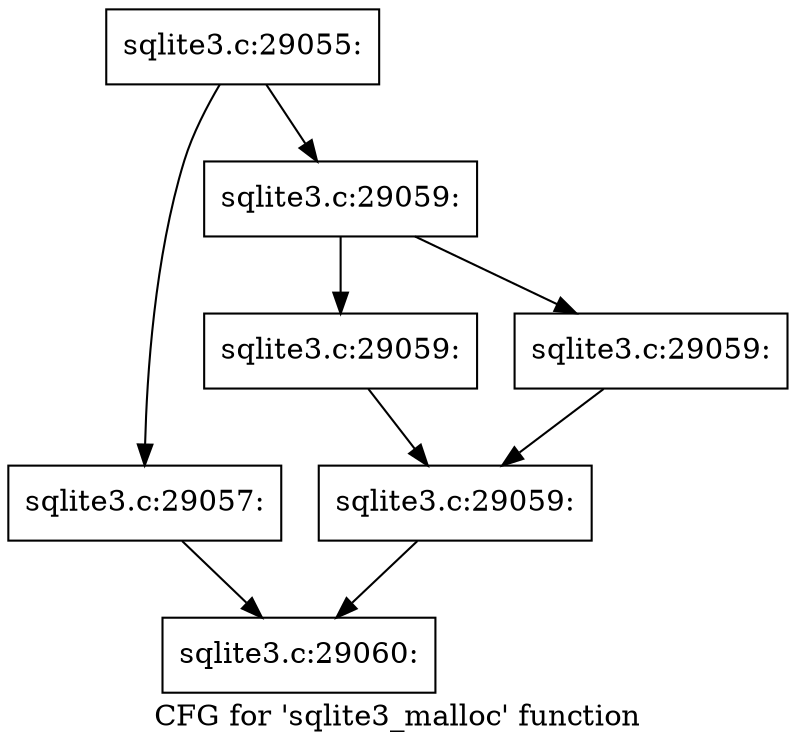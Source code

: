 digraph "CFG for 'sqlite3_malloc' function" {
	label="CFG for 'sqlite3_malloc' function";

	Node0x55c0f535a700 [shape=record,label="{sqlite3.c:29055:}"];
	Node0x55c0f535a700 -> Node0x55c0f5359ea0;
	Node0x55c0f535a700 -> Node0x55c0f5359ef0;
	Node0x55c0f5359ea0 [shape=record,label="{sqlite3.c:29057:}"];
	Node0x55c0f5359ea0 -> Node0x55c0f5359d40;
	Node0x55c0f5359ef0 [shape=record,label="{sqlite3.c:29059:}"];
	Node0x55c0f5359ef0 -> Node0x55c0f535f3f0;
	Node0x55c0f5359ef0 -> Node0x55c0f535f440;
	Node0x55c0f535f3f0 [shape=record,label="{sqlite3.c:29059:}"];
	Node0x55c0f535f3f0 -> Node0x55c0f535f490;
	Node0x55c0f535f440 [shape=record,label="{sqlite3.c:29059:}"];
	Node0x55c0f535f440 -> Node0x55c0f535f490;
	Node0x55c0f535f490 [shape=record,label="{sqlite3.c:29059:}"];
	Node0x55c0f535f490 -> Node0x55c0f5359d40;
	Node0x55c0f5359d40 [shape=record,label="{sqlite3.c:29060:}"];
}
